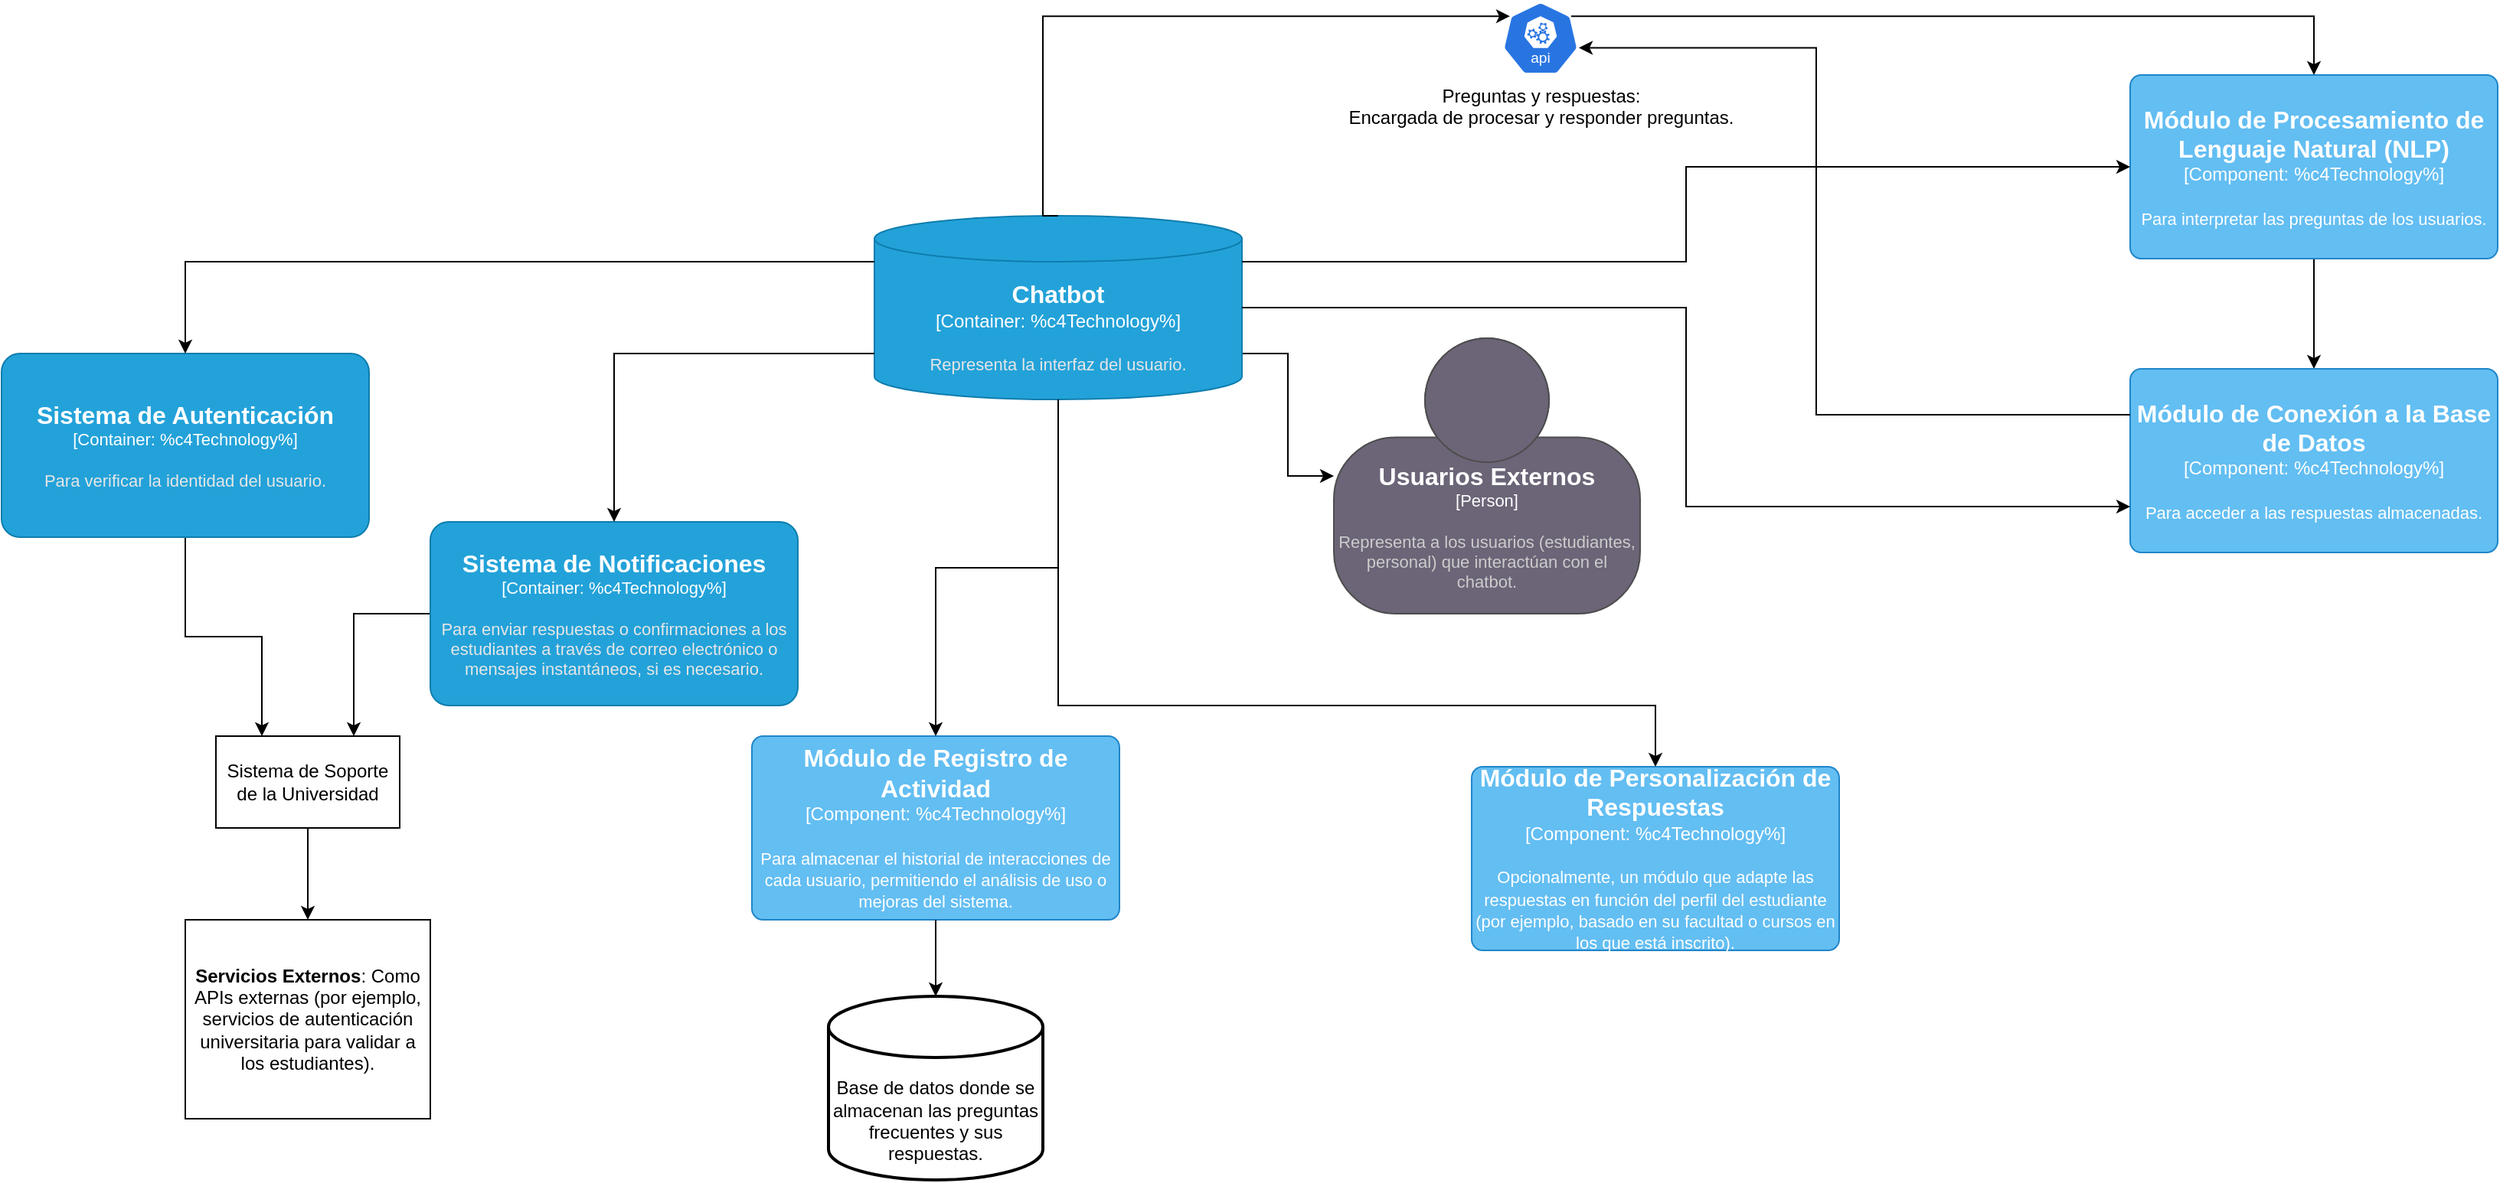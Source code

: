 <mxfile version="24.8.3">
  <diagram name="Página-1" id="cMYyGY4Yz8CubgdN-9hv">
    <mxGraphModel dx="2489" dy="1040" grid="1" gridSize="10" guides="1" tooltips="1" connect="1" arrows="1" fold="1" page="1" pageScale="1" pageWidth="1169" pageHeight="827" math="0" shadow="0">
      <root>
        <mxCell id="0" />
        <mxCell id="1" parent="0" />
        <mxCell id="1KJ8Gq79zCrIWNcQdinC-59" style="edgeStyle=orthogonalEdgeStyle;rounded=0;orthogonalLoop=1;jettySize=auto;html=1;exitX=1;exitY=0.75;exitDx=0;exitDy=0;exitPerimeter=0;" edge="1" parent="1" source="1KJ8Gq79zCrIWNcQdinC-3" target="1KJ8Gq79zCrIWNcQdinC-36">
          <mxGeometry relative="1" as="geometry" />
        </mxCell>
        <object placeholders="1" c4Name="Chatbot" c4Type="Container" c4Description="Representa la interfaz del usuario." label="&lt;font style=&quot;font-size: 16px&quot;&gt;&lt;b&gt;%c4Name%&lt;/b&gt;&lt;/font&gt;&lt;div&gt;[%c4Type%:&amp;nbsp;%c4Technology%]&lt;/div&gt;&lt;br&gt;&lt;div&gt;&lt;font style=&quot;font-size: 11px&quot;&gt;&lt;font color=&quot;#E6E6E6&quot;&gt;%c4Description%&lt;/font&gt;&lt;/div&gt;" id="1KJ8Gq79zCrIWNcQdinC-3">
          <mxCell style="shape=cylinder3;size=15;whiteSpace=wrap;html=1;boundedLbl=1;rounded=0;labelBackgroundColor=none;fillColor=#23A2D9;fontSize=12;fontColor=#ffffff;align=center;strokeColor=#0E7DAD;metaEdit=1;points=[[0.5,0,0],[1,0.25,0],[1,0.5,0],[1,0.75,0],[0.5,1,0],[0,0.75,0],[0,0.5,0],[0,0.25,0]];resizable=0;" vertex="1" parent="1">
            <mxGeometry x="930" y="580" width="240" height="120" as="geometry" />
          </mxCell>
        </object>
        <mxCell id="1KJ8Gq79zCrIWNcQdinC-4" value="Preguntas y respuestas:&lt;br&gt;Encargada de procesar y responder preguntas." style="aspect=fixed;sketch=0;html=1;dashed=0;whitespace=wrap;verticalLabelPosition=bottom;verticalAlign=top;fillColor=#2875E2;strokeColor=#ffffff;points=[[0.005,0.63,0],[0.1,0.2,0],[0.9,0.2,0],[0.5,0,0],[0.995,0.63,0],[0.72,0.99,0],[0.5,1,0],[0.28,0.99,0]];shape=mxgraph.kubernetes.icon2;kubernetesLabel=1;prIcon=api" vertex="1" parent="1">
          <mxGeometry x="1340" y="440" width="50" height="48" as="geometry" />
        </mxCell>
        <mxCell id="1KJ8Gq79zCrIWNcQdinC-7" value="&lt;div&gt;&lt;br&gt;&lt;/div&gt;&lt;div&gt;&lt;br&gt;&lt;/div&gt;&lt;div&gt;&lt;br&gt;&lt;/div&gt;Base de datos donde se almacenan las preguntas frecuentes y sus respuestas." style="strokeWidth=2;html=1;shape=mxgraph.flowchart.database;whiteSpace=wrap;" vertex="1" parent="1">
          <mxGeometry x="900" y="1090" width="140" height="120" as="geometry" />
        </mxCell>
        <mxCell id="1KJ8Gq79zCrIWNcQdinC-23" style="edgeStyle=orthogonalEdgeStyle;rounded=0;orthogonalLoop=1;jettySize=auto;html=1;exitX=0.5;exitY=1;exitDx=0;exitDy=0;" edge="1" parent="1" source="1KJ8Gq79zCrIWNcQdinC-22" target="1KJ8Gq79zCrIWNcQdinC-24">
          <mxGeometry relative="1" as="geometry">
            <mxPoint x="530" y="1007" as="targetPoint" />
          </mxGeometry>
        </mxCell>
        <mxCell id="1KJ8Gq79zCrIWNcQdinC-22" value="Sistema de Soporte de la Universidad" style="rounded=0;whiteSpace=wrap;html=1;" vertex="1" parent="1">
          <mxGeometry x="500" y="920" width="120" height="60" as="geometry" />
        </mxCell>
        <mxCell id="1KJ8Gq79zCrIWNcQdinC-24" value="&lt;strong&gt;Servicios Externos&lt;/strong&gt;: Como APIs externas (por ejemplo, servicios de autenticación universitaria para validar a los estudiantes)." style="html=1;dashed=0;whiteSpace=wrap;" vertex="1" parent="1">
          <mxGeometry x="480" y="1040" width="160" height="130" as="geometry" />
        </mxCell>
        <mxCell id="1KJ8Gq79zCrIWNcQdinC-53" style="edgeStyle=orthogonalEdgeStyle;rounded=0;orthogonalLoop=1;jettySize=auto;html=1;entryX=0.75;entryY=0;entryDx=0;entryDy=0;" edge="1" parent="1" source="1KJ8Gq79zCrIWNcQdinC-25" target="1KJ8Gq79zCrIWNcQdinC-22">
          <mxGeometry relative="1" as="geometry" />
        </mxCell>
        <object placeholders="1" c4Name="Sistema de Notificaciones" c4Type="Container" c4Description="Para enviar respuestas o confirmaciones a los estudiantes a través de correo electrónico o mensajes instantáneos, si es necesario." label="&lt;font style=&quot;font-size: 16px&quot;&gt;&lt;b&gt;%c4Name%&lt;/b&gt;&lt;/font&gt;&lt;div&gt;[%c4Type%: %c4Technology%]&lt;/div&gt;&lt;br&gt;&lt;div&gt;&lt;font style=&quot;font-size: 11px&quot;&gt;&lt;font color=&quot;#E6E6E6&quot;&gt;%c4Description%&lt;/font&gt;&lt;/div&gt;" id="1KJ8Gq79zCrIWNcQdinC-25">
          <mxCell style="rounded=1;whiteSpace=wrap;html=1;fontSize=11;labelBackgroundColor=none;fillColor=#23A2D9;fontColor=#ffffff;align=center;arcSize=10;strokeColor=#0E7DAD;metaEdit=1;resizable=0;points=[[0.25,0,0],[0.5,0,0],[0.75,0,0],[1,0.25,0],[1,0.5,0],[1,0.75,0],[0.75,1,0],[0.5,1,0],[0.25,1,0],[0,0.75,0],[0,0.5,0],[0,0.25,0]];" vertex="1" parent="1">
            <mxGeometry x="640" y="780" width="240" height="120" as="geometry" />
          </mxCell>
        </object>
        <mxCell id="1KJ8Gq79zCrIWNcQdinC-52" style="edgeStyle=orthogonalEdgeStyle;rounded=0;orthogonalLoop=1;jettySize=auto;html=1;entryX=0.25;entryY=0;entryDx=0;entryDy=0;" edge="1" parent="1" source="1KJ8Gq79zCrIWNcQdinC-26" target="1KJ8Gq79zCrIWNcQdinC-22">
          <mxGeometry relative="1" as="geometry" />
        </mxCell>
        <object placeholders="1" c4Name="Sistema de Autenticación" c4Type="Container" c4Description="Para verificar la identidad del usuario." label="&lt;font style=&quot;font-size: 16px&quot;&gt;&lt;b&gt;%c4Name%&lt;/b&gt;&lt;/font&gt;&lt;div&gt;[%c4Type%: %c4Technology%]&lt;/div&gt;&lt;br&gt;&lt;div&gt;&lt;font style=&quot;font-size: 11px&quot;&gt;&lt;font color=&quot;#E6E6E6&quot;&gt;%c4Description%&lt;/font&gt;&lt;/div&gt;" id="1KJ8Gq79zCrIWNcQdinC-26">
          <mxCell style="rounded=1;whiteSpace=wrap;html=1;fontSize=11;labelBackgroundColor=none;fillColor=#23A2D9;fontColor=#ffffff;align=center;arcSize=10;strokeColor=#0E7DAD;metaEdit=1;resizable=0;points=[[0.25,0,0],[0.5,0,0],[0.75,0,0],[1,0.25,0],[1,0.5,0],[1,0.75,0],[0.75,1,0],[0.5,1,0],[0.25,1,0],[0,0.75,0],[0,0.5,0],[0,0.25,0]];" vertex="1" parent="1">
            <mxGeometry x="360" y="670" width="240" height="120" as="geometry" />
          </mxCell>
        </object>
        <mxCell id="1KJ8Gq79zCrIWNcQdinC-34" style="edgeStyle=orthogonalEdgeStyle;rounded=0;orthogonalLoop=1;jettySize=auto;html=1;exitX=0.5;exitY=1;exitDx=0;exitDy=0;exitPerimeter=0;" edge="1" parent="1" source="1KJ8Gq79zCrIWNcQdinC-27" target="1KJ8Gq79zCrIWNcQdinC-28">
          <mxGeometry relative="1" as="geometry" />
        </mxCell>
        <object placeholders="1" c4Name="Módulo de Procesamiento de Lenguaje Natural (NLP)" c4Type="Component" c4Description="Para interpretar las preguntas de los usuarios." label="&lt;font style=&quot;font-size: 16px&quot;&gt;&lt;b&gt;%c4Name%&lt;/b&gt;&lt;/font&gt;&lt;div&gt;[%c4Type%: %c4Technology%]&lt;/div&gt;&lt;br&gt;&lt;div&gt;&lt;font style=&quot;font-size: 11px&quot;&gt;%c4Description%&lt;/font&gt;&lt;/div&gt;" id="1KJ8Gq79zCrIWNcQdinC-27">
          <mxCell style="rounded=1;whiteSpace=wrap;html=1;labelBackgroundColor=none;fillColor=#63BEF2;fontColor=#ffffff;align=center;arcSize=6;strokeColor=#2086C9;metaEdit=1;resizable=0;points=[[0.25,0,0],[0.5,0,0],[0.75,0,0],[1,0.25,0],[1,0.5,0],[1,0.75,0],[0.75,1,0],[0.5,1,0],[0.25,1,0],[0,0.75,0],[0,0.5,0],[0,0.25,0]];" vertex="1" parent="1">
            <mxGeometry x="1750" y="488" width="240" height="120" as="geometry" />
          </mxCell>
        </object>
        <object placeholders="1" c4Name="Módulo de Conexión a la Base de Datos" c4Type="Component" c4Description="Para acceder a las respuestas almacenadas." label="&lt;font style=&quot;font-size: 16px&quot;&gt;&lt;b&gt;%c4Name%&lt;/b&gt;&lt;/font&gt;&lt;div&gt;[%c4Type%: %c4Technology%]&lt;/div&gt;&lt;br&gt;&lt;div&gt;&lt;font style=&quot;font-size: 11px&quot;&gt;%c4Description%&lt;/font&gt;&lt;/div&gt;" id="1KJ8Gq79zCrIWNcQdinC-28">
          <mxCell style="rounded=1;whiteSpace=wrap;html=1;labelBackgroundColor=none;fillColor=#63BEF2;fontColor=#ffffff;align=center;arcSize=6;strokeColor=#2086C9;metaEdit=1;resizable=0;points=[[0.25,0,0],[0.5,0,0],[0.75,0,0],[1,0.25,0],[1,0.5,0],[1,0.75,0],[0.75,1,0],[0.5,1,0],[0.25,1,0],[0,0.75,0],[0,0.5,0],[0,0.25,0]];" vertex="1" parent="1">
            <mxGeometry x="1750" y="680" width="240" height="120" as="geometry" />
          </mxCell>
        </object>
        <mxCell id="1KJ8Gq79zCrIWNcQdinC-30" style="edgeStyle=orthogonalEdgeStyle;rounded=0;orthogonalLoop=1;jettySize=auto;html=1;exitX=0.5;exitY=0;exitDx=0;exitDy=0;exitPerimeter=0;entryX=0.1;entryY=0.2;entryDx=0;entryDy=0;entryPerimeter=0;" edge="1" parent="1" source="1KJ8Gq79zCrIWNcQdinC-3" target="1KJ8Gq79zCrIWNcQdinC-4">
          <mxGeometry relative="1" as="geometry">
            <Array as="points">
              <mxPoint x="1040" y="450" />
            </Array>
          </mxGeometry>
        </mxCell>
        <mxCell id="1KJ8Gq79zCrIWNcQdinC-32" style="edgeStyle=orthogonalEdgeStyle;rounded=0;orthogonalLoop=1;jettySize=auto;html=1;exitX=0.9;exitY=0.2;exitDx=0;exitDy=0;exitPerimeter=0;entryX=0.5;entryY=0;entryDx=0;entryDy=0;entryPerimeter=0;" edge="1" parent="1" source="1KJ8Gq79zCrIWNcQdinC-4" target="1KJ8Gq79zCrIWNcQdinC-27">
          <mxGeometry relative="1" as="geometry">
            <mxPoint x="1730" y="580" as="targetPoint" />
          </mxGeometry>
        </mxCell>
        <mxCell id="1KJ8Gq79zCrIWNcQdinC-35" style="edgeStyle=orthogonalEdgeStyle;rounded=0;orthogonalLoop=1;jettySize=auto;html=1;entryX=0.995;entryY=0.63;entryDx=0;entryDy=0;entryPerimeter=0;exitX=0;exitY=0.25;exitDx=0;exitDy=0;exitPerimeter=0;" edge="1" parent="1" source="1KJ8Gq79zCrIWNcQdinC-28">
          <mxGeometry relative="1" as="geometry">
            <mxPoint x="1700.25" y="709.947" as="sourcePoint" />
            <mxPoint x="1390" y="470.24" as="targetPoint" />
            <Array as="points">
              <mxPoint x="1720" y="710" />
              <mxPoint x="1545" y="710" />
              <mxPoint x="1545" y="470" />
            </Array>
          </mxGeometry>
        </mxCell>
        <object placeholders="1" c4Name="Usuarios Externos" c4Type="Person" c4Description="Representa a los usuarios (estudiantes, personal) que interactúan con el chatbot." label="&lt;font style=&quot;font-size: 16px&quot;&gt;&lt;b&gt;%c4Name%&lt;/b&gt;&lt;/font&gt;&lt;div&gt;[%c4Type%]&lt;/div&gt;&lt;br&gt;&lt;div&gt;&lt;font style=&quot;font-size: 11px&quot;&gt;&lt;font color=&quot;#cccccc&quot;&gt;%c4Description%&lt;/font&gt;&lt;/div&gt;" id="1KJ8Gq79zCrIWNcQdinC-36">
          <mxCell style="html=1;fontSize=11;dashed=0;whiteSpace=wrap;fillColor=#6C6477;strokeColor=#4D4D4D;fontColor=#ffffff;shape=mxgraph.c4.person2;align=center;metaEdit=1;points=[[0.5,0,0],[1,0.5,0],[1,0.75,0],[0.75,1,0],[0.5,1,0],[0.25,1,0],[0,0.75,0],[0,0.5,0]];resizable=0;" vertex="1" parent="1">
            <mxGeometry x="1230" y="660" width="200" height="180" as="geometry" />
          </mxCell>
        </object>
        <mxCell id="1KJ8Gq79zCrIWNcQdinC-38" style="edgeStyle=orthogonalEdgeStyle;rounded=0;orthogonalLoop=1;jettySize=auto;html=1;exitX=1;exitY=0.5;exitDx=0;exitDy=0;exitPerimeter=0;entryX=0;entryY=0.75;entryDx=0;entryDy=0;entryPerimeter=0;" edge="1" parent="1" source="1KJ8Gq79zCrIWNcQdinC-3" target="1KJ8Gq79zCrIWNcQdinC-28">
          <mxGeometry relative="1" as="geometry" />
        </mxCell>
        <object placeholders="1" c4Name="Módulo de Registro de Actividad" c4Type="Component" c4Description="Para almacenar el historial de interacciones de cada usuario, permitiendo el análisis de uso o mejoras del sistema." label="&lt;font style=&quot;font-size: 16px&quot;&gt;&lt;b&gt;%c4Name%&lt;/b&gt;&lt;/font&gt;&lt;div&gt;[%c4Type%: %c4Technology%]&lt;/div&gt;&lt;br&gt;&lt;div&gt;&lt;font style=&quot;font-size: 11px&quot;&gt;%c4Description%&lt;/font&gt;&lt;/div&gt;" id="1KJ8Gq79zCrIWNcQdinC-39">
          <mxCell style="rounded=1;whiteSpace=wrap;html=1;labelBackgroundColor=none;fillColor=#63BEF2;fontColor=#ffffff;align=center;arcSize=6;strokeColor=#2086C9;metaEdit=1;resizable=0;points=[[0.25,0,0],[0.5,0,0],[0.75,0,0],[1,0.25,0],[1,0.5,0],[1,0.75,0],[0.75,1,0],[0.5,1,0],[0.25,1,0],[0,0.75,0],[0,0.5,0],[0,0.25,0]];" vertex="1" parent="1">
            <mxGeometry x="850" y="920" width="240" height="120" as="geometry" />
          </mxCell>
        </object>
        <object placeholders="1" c4Name="Módulo de Personalización de Respuestas  " c4Type="Component" c4Description="Opcionalmente, un módulo que adapte las respuestas en función del perfil del estudiante (por ejemplo, basado en su facultad o cursos en los que está inscrito)." label="&lt;font style=&quot;font-size: 16px&quot;&gt;&lt;b&gt;%c4Name%&lt;/b&gt;&lt;/font&gt;&lt;div&gt;[%c4Type%: %c4Technology%]&lt;/div&gt;&lt;br&gt;&lt;div&gt;&lt;font style=&quot;font-size: 11px&quot;&gt;%c4Description%&lt;/font&gt;&lt;/div&gt;" id="1KJ8Gq79zCrIWNcQdinC-40">
          <mxCell style="rounded=1;whiteSpace=wrap;html=1;labelBackgroundColor=none;fillColor=#63BEF2;fontColor=#ffffff;align=center;arcSize=6;strokeColor=#2086C9;metaEdit=1;resizable=0;points=[[0.25,0,0],[0.5,0,0],[0.75,0,0],[1,0.25,0],[1,0.5,0],[1,0.75,0],[0.75,1,0],[0.5,1,0],[0.25,1,0],[0,0.75,0],[0,0.5,0],[0,0.25,0]];" vertex="1" parent="1">
            <mxGeometry x="1320" y="940" width="240" height="120" as="geometry" />
          </mxCell>
        </object>
        <mxCell id="1KJ8Gq79zCrIWNcQdinC-48" style="edgeStyle=orthogonalEdgeStyle;rounded=0;orthogonalLoop=1;jettySize=auto;html=1;entryX=0.5;entryY=0;entryDx=0;entryDy=0;entryPerimeter=0;" edge="1" parent="1" source="1KJ8Gq79zCrIWNcQdinC-39" target="1KJ8Gq79zCrIWNcQdinC-7">
          <mxGeometry relative="1" as="geometry" />
        </mxCell>
        <mxCell id="1KJ8Gq79zCrIWNcQdinC-49" style="edgeStyle=orthogonalEdgeStyle;rounded=0;orthogonalLoop=1;jettySize=auto;html=1;exitX=0;exitY=0.25;exitDx=0;exitDy=0;exitPerimeter=0;entryX=0.5;entryY=0;entryDx=0;entryDy=0;entryPerimeter=0;" edge="1" parent="1" source="1KJ8Gq79zCrIWNcQdinC-3" target="1KJ8Gq79zCrIWNcQdinC-26">
          <mxGeometry relative="1" as="geometry" />
        </mxCell>
        <mxCell id="1KJ8Gq79zCrIWNcQdinC-51" style="edgeStyle=orthogonalEdgeStyle;rounded=0;orthogonalLoop=1;jettySize=auto;html=1;exitX=0;exitY=0.75;exitDx=0;exitDy=0;exitPerimeter=0;entryX=0.5;entryY=0;entryDx=0;entryDy=0;entryPerimeter=0;" edge="1" parent="1" source="1KJ8Gq79zCrIWNcQdinC-3" target="1KJ8Gq79zCrIWNcQdinC-25">
          <mxGeometry relative="1" as="geometry" />
        </mxCell>
        <mxCell id="1KJ8Gq79zCrIWNcQdinC-54" style="edgeStyle=orthogonalEdgeStyle;rounded=0;orthogonalLoop=1;jettySize=auto;html=1;entryX=0.5;entryY=0;entryDx=0;entryDy=0;entryPerimeter=0;" edge="1" parent="1" source="1KJ8Gq79zCrIWNcQdinC-3" target="1KJ8Gq79zCrIWNcQdinC-39">
          <mxGeometry relative="1" as="geometry" />
        </mxCell>
        <mxCell id="1KJ8Gq79zCrIWNcQdinC-56" style="edgeStyle=orthogonalEdgeStyle;rounded=0;orthogonalLoop=1;jettySize=auto;html=1;exitX=1;exitY=0.25;exitDx=0;exitDy=0;exitPerimeter=0;entryX=0;entryY=0.5;entryDx=0;entryDy=0;entryPerimeter=0;" edge="1" parent="1" source="1KJ8Gq79zCrIWNcQdinC-3" target="1KJ8Gq79zCrIWNcQdinC-27">
          <mxGeometry relative="1" as="geometry" />
        </mxCell>
        <mxCell id="1KJ8Gq79zCrIWNcQdinC-60" style="edgeStyle=orthogonalEdgeStyle;rounded=0;orthogonalLoop=1;jettySize=auto;html=1;entryX=0.5;entryY=0;entryDx=0;entryDy=0;entryPerimeter=0;" edge="1" parent="1" source="1KJ8Gq79zCrIWNcQdinC-3" target="1KJ8Gq79zCrIWNcQdinC-40">
          <mxGeometry relative="1" as="geometry">
            <Array as="points">
              <mxPoint x="1050" y="900" />
              <mxPoint x="1440" y="900" />
            </Array>
          </mxGeometry>
        </mxCell>
      </root>
    </mxGraphModel>
  </diagram>
</mxfile>

